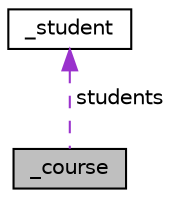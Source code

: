 digraph "_course"
{
 // LATEX_PDF_SIZE
  edge [fontname="Helvetica",fontsize="10",labelfontname="Helvetica",labelfontsize="10"];
  node [fontname="Helvetica",fontsize="10",shape=record];
  Node1 [label="_course",height=0.2,width=0.4,color="black", fillcolor="grey75", style="filled", fontcolor="black",tooltip="Represents a course in a school system."];
  Node2 -> Node1 [dir="back",color="darkorchid3",fontsize="10",style="dashed",label=" students" ,fontname="Helvetica"];
  Node2 [label="_student",height=0.2,width=0.4,color="black", fillcolor="white", style="filled",URL="$struct__student.html",tooltip="Represents a student in a school system. This struct contains information about a student's name,..."];
}
